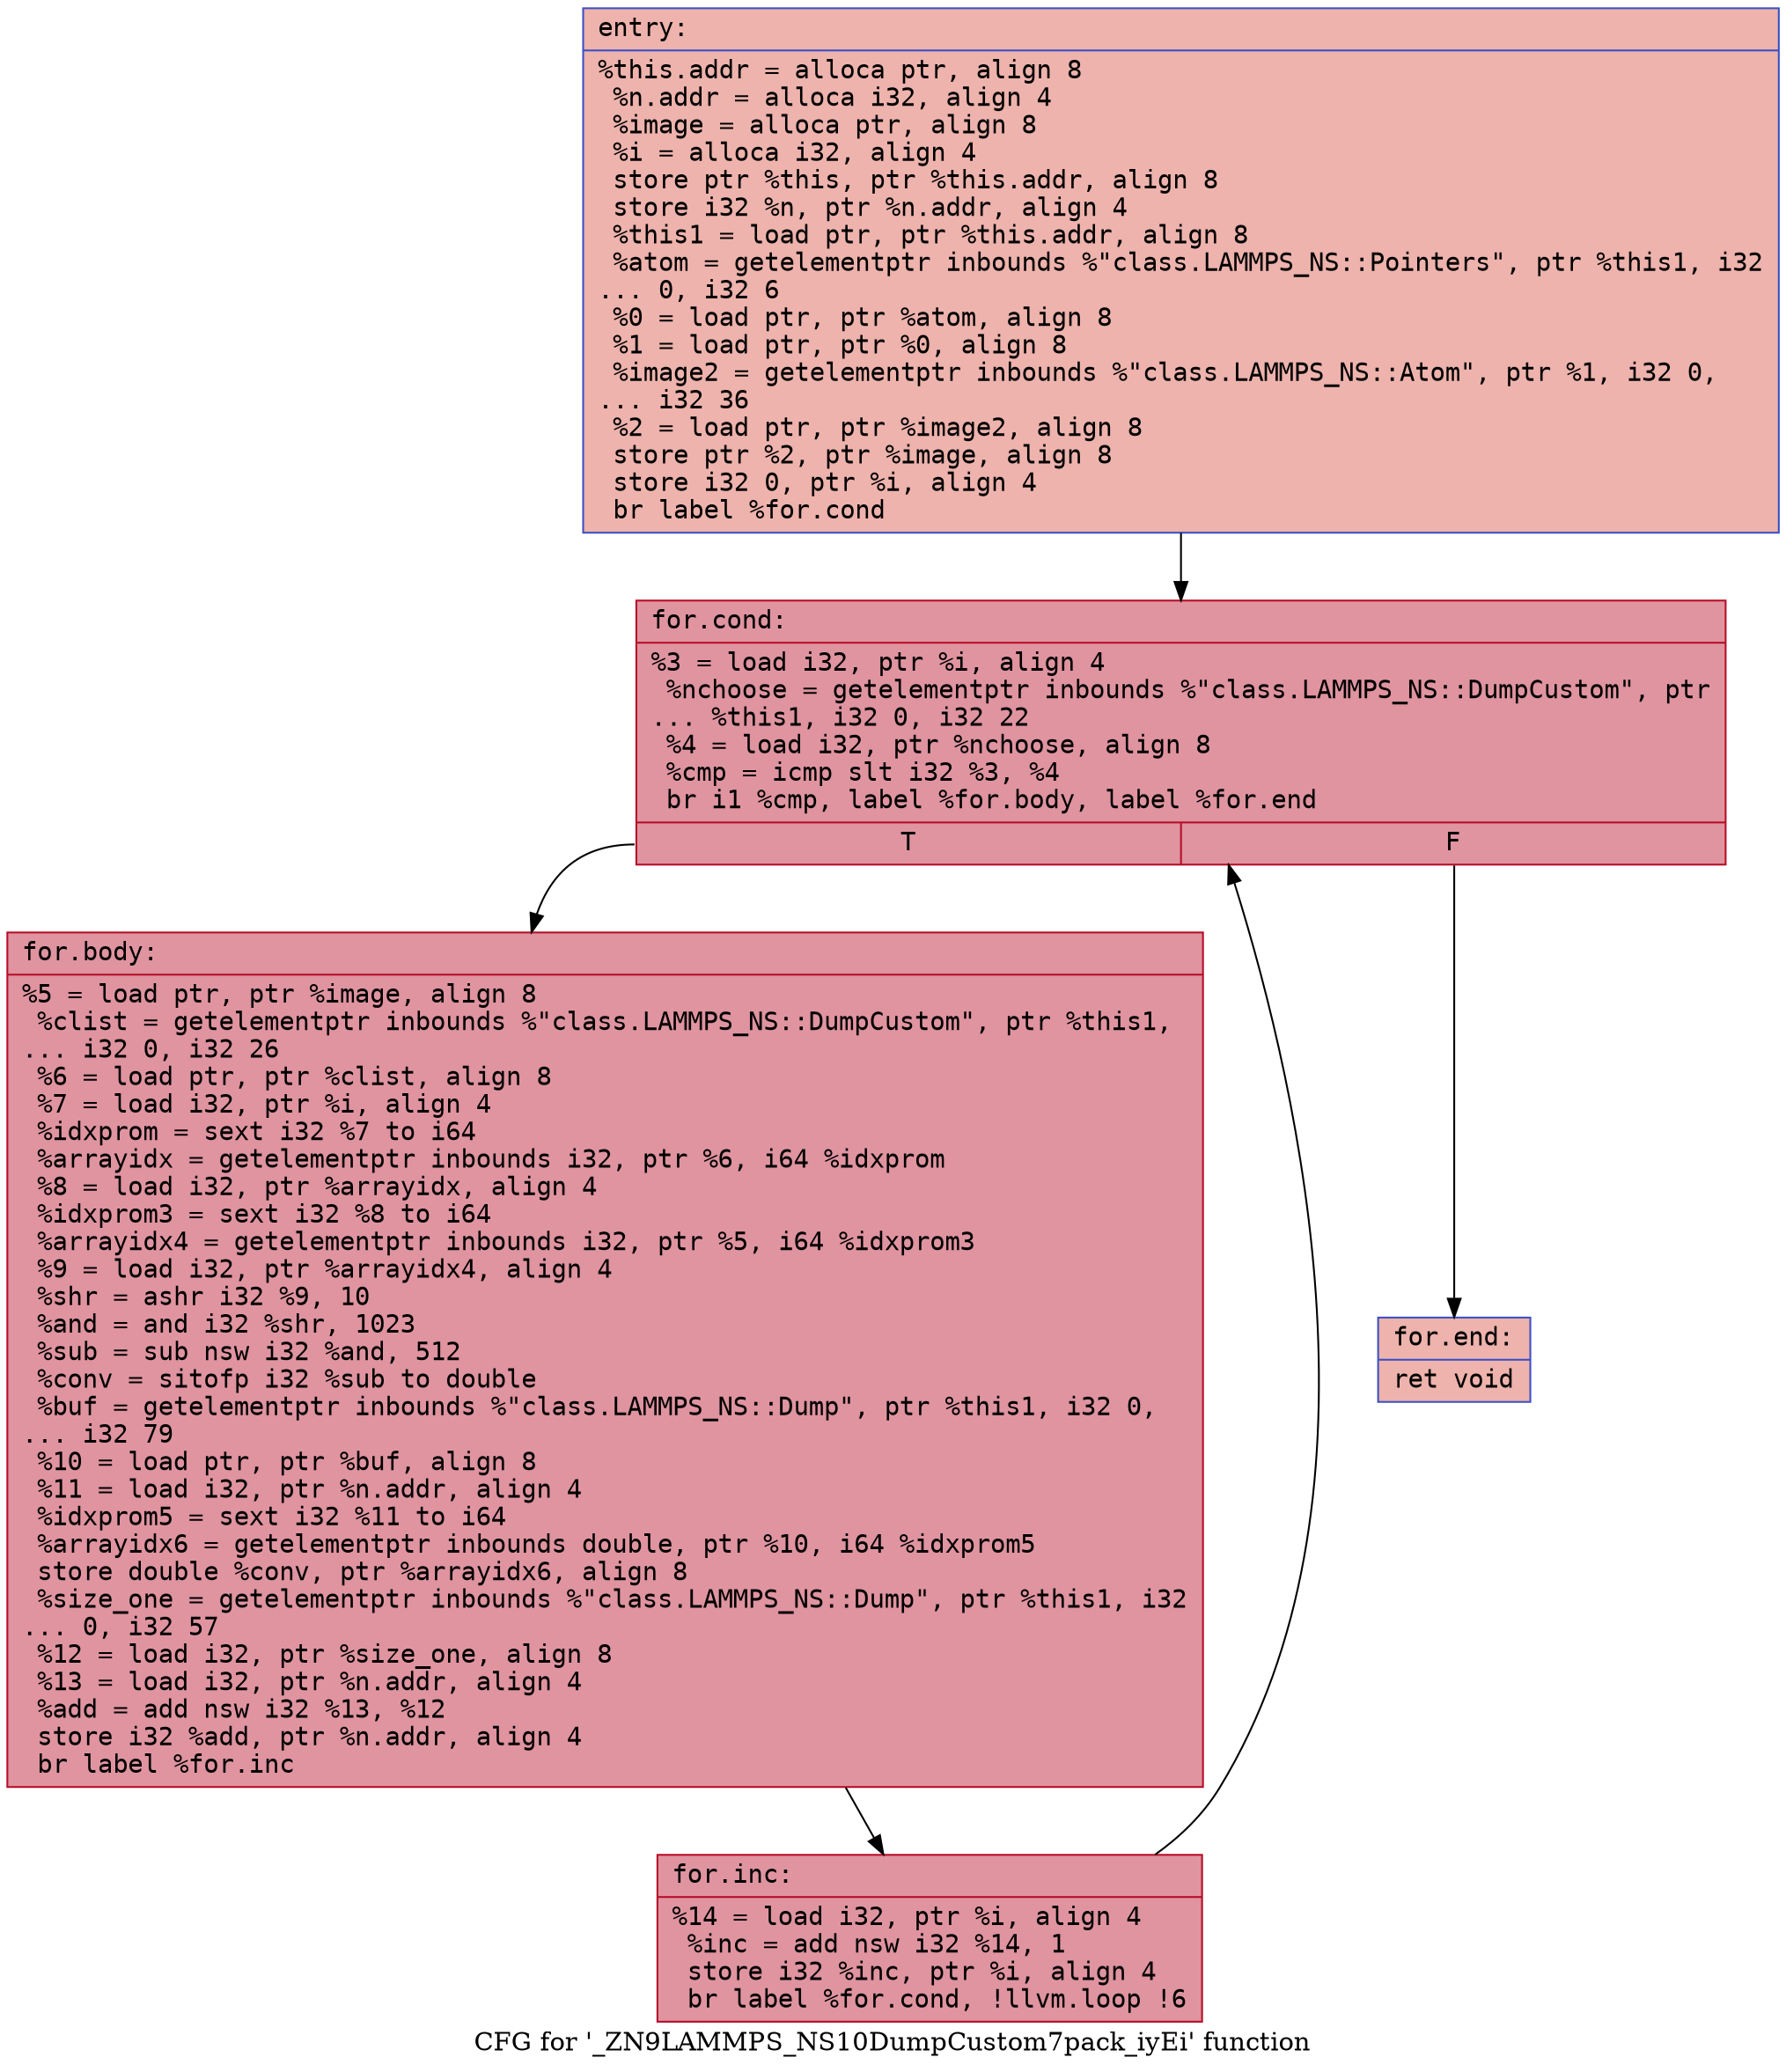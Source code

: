 digraph "CFG for '_ZN9LAMMPS_NS10DumpCustom7pack_iyEi' function" {
	label="CFG for '_ZN9LAMMPS_NS10DumpCustom7pack_iyEi' function";

	Node0x55d03a8baae0 [shape=record,color="#3d50c3ff", style=filled, fillcolor="#d6524470" fontname="Courier",label="{entry:\l|  %this.addr = alloca ptr, align 8\l  %n.addr = alloca i32, align 4\l  %image = alloca ptr, align 8\l  %i = alloca i32, align 4\l  store ptr %this, ptr %this.addr, align 8\l  store i32 %n, ptr %n.addr, align 4\l  %this1 = load ptr, ptr %this.addr, align 8\l  %atom = getelementptr inbounds %\"class.LAMMPS_NS::Pointers\", ptr %this1, i32\l... 0, i32 6\l  %0 = load ptr, ptr %atom, align 8\l  %1 = load ptr, ptr %0, align 8\l  %image2 = getelementptr inbounds %\"class.LAMMPS_NS::Atom\", ptr %1, i32 0,\l... i32 36\l  %2 = load ptr, ptr %image2, align 8\l  store ptr %2, ptr %image, align 8\l  store i32 0, ptr %i, align 4\l  br label %for.cond\l}"];
	Node0x55d03a8baae0 -> Node0x55d03a8bb350[tooltip="entry -> for.cond\nProbability 100.00%" ];
	Node0x55d03a8bb350 [shape=record,color="#b70d28ff", style=filled, fillcolor="#b70d2870" fontname="Courier",label="{for.cond:\l|  %3 = load i32, ptr %i, align 4\l  %nchoose = getelementptr inbounds %\"class.LAMMPS_NS::DumpCustom\", ptr\l... %this1, i32 0, i32 22\l  %4 = load i32, ptr %nchoose, align 8\l  %cmp = icmp slt i32 %3, %4\l  br i1 %cmp, label %for.body, label %for.end\l|{<s0>T|<s1>F}}"];
	Node0x55d03a8bb350:s0 -> Node0x55d03a8bb870[tooltip="for.cond -> for.body\nProbability 96.88%" ];
	Node0x55d03a8bb350:s1 -> Node0x55d03a8bb8f0[tooltip="for.cond -> for.end\nProbability 3.12%" ];
	Node0x55d03a8bb870 [shape=record,color="#b70d28ff", style=filled, fillcolor="#b70d2870" fontname="Courier",label="{for.body:\l|  %5 = load ptr, ptr %image, align 8\l  %clist = getelementptr inbounds %\"class.LAMMPS_NS::DumpCustom\", ptr %this1,\l... i32 0, i32 26\l  %6 = load ptr, ptr %clist, align 8\l  %7 = load i32, ptr %i, align 4\l  %idxprom = sext i32 %7 to i64\l  %arrayidx = getelementptr inbounds i32, ptr %6, i64 %idxprom\l  %8 = load i32, ptr %arrayidx, align 4\l  %idxprom3 = sext i32 %8 to i64\l  %arrayidx4 = getelementptr inbounds i32, ptr %5, i64 %idxprom3\l  %9 = load i32, ptr %arrayidx4, align 4\l  %shr = ashr i32 %9, 10\l  %and = and i32 %shr, 1023\l  %sub = sub nsw i32 %and, 512\l  %conv = sitofp i32 %sub to double\l  %buf = getelementptr inbounds %\"class.LAMMPS_NS::Dump\", ptr %this1, i32 0,\l... i32 79\l  %10 = load ptr, ptr %buf, align 8\l  %11 = load i32, ptr %n.addr, align 4\l  %idxprom5 = sext i32 %11 to i64\l  %arrayidx6 = getelementptr inbounds double, ptr %10, i64 %idxprom5\l  store double %conv, ptr %arrayidx6, align 8\l  %size_one = getelementptr inbounds %\"class.LAMMPS_NS::Dump\", ptr %this1, i32\l... 0, i32 57\l  %12 = load i32, ptr %size_one, align 8\l  %13 = load i32, ptr %n.addr, align 4\l  %add = add nsw i32 %13, %12\l  store i32 %add, ptr %n.addr, align 4\l  br label %for.inc\l}"];
	Node0x55d03a8bb870 -> Node0x55d03a8bcb90[tooltip="for.body -> for.inc\nProbability 100.00%" ];
	Node0x55d03a8bcb90 [shape=record,color="#b70d28ff", style=filled, fillcolor="#b70d2870" fontname="Courier",label="{for.inc:\l|  %14 = load i32, ptr %i, align 4\l  %inc = add nsw i32 %14, 1\l  store i32 %inc, ptr %i, align 4\l  br label %for.cond, !llvm.loop !6\l}"];
	Node0x55d03a8bcb90 -> Node0x55d03a8bb350[tooltip="for.inc -> for.cond\nProbability 100.00%" ];
	Node0x55d03a8bb8f0 [shape=record,color="#3d50c3ff", style=filled, fillcolor="#d6524470" fontname="Courier",label="{for.end:\l|  ret void\l}"];
}
